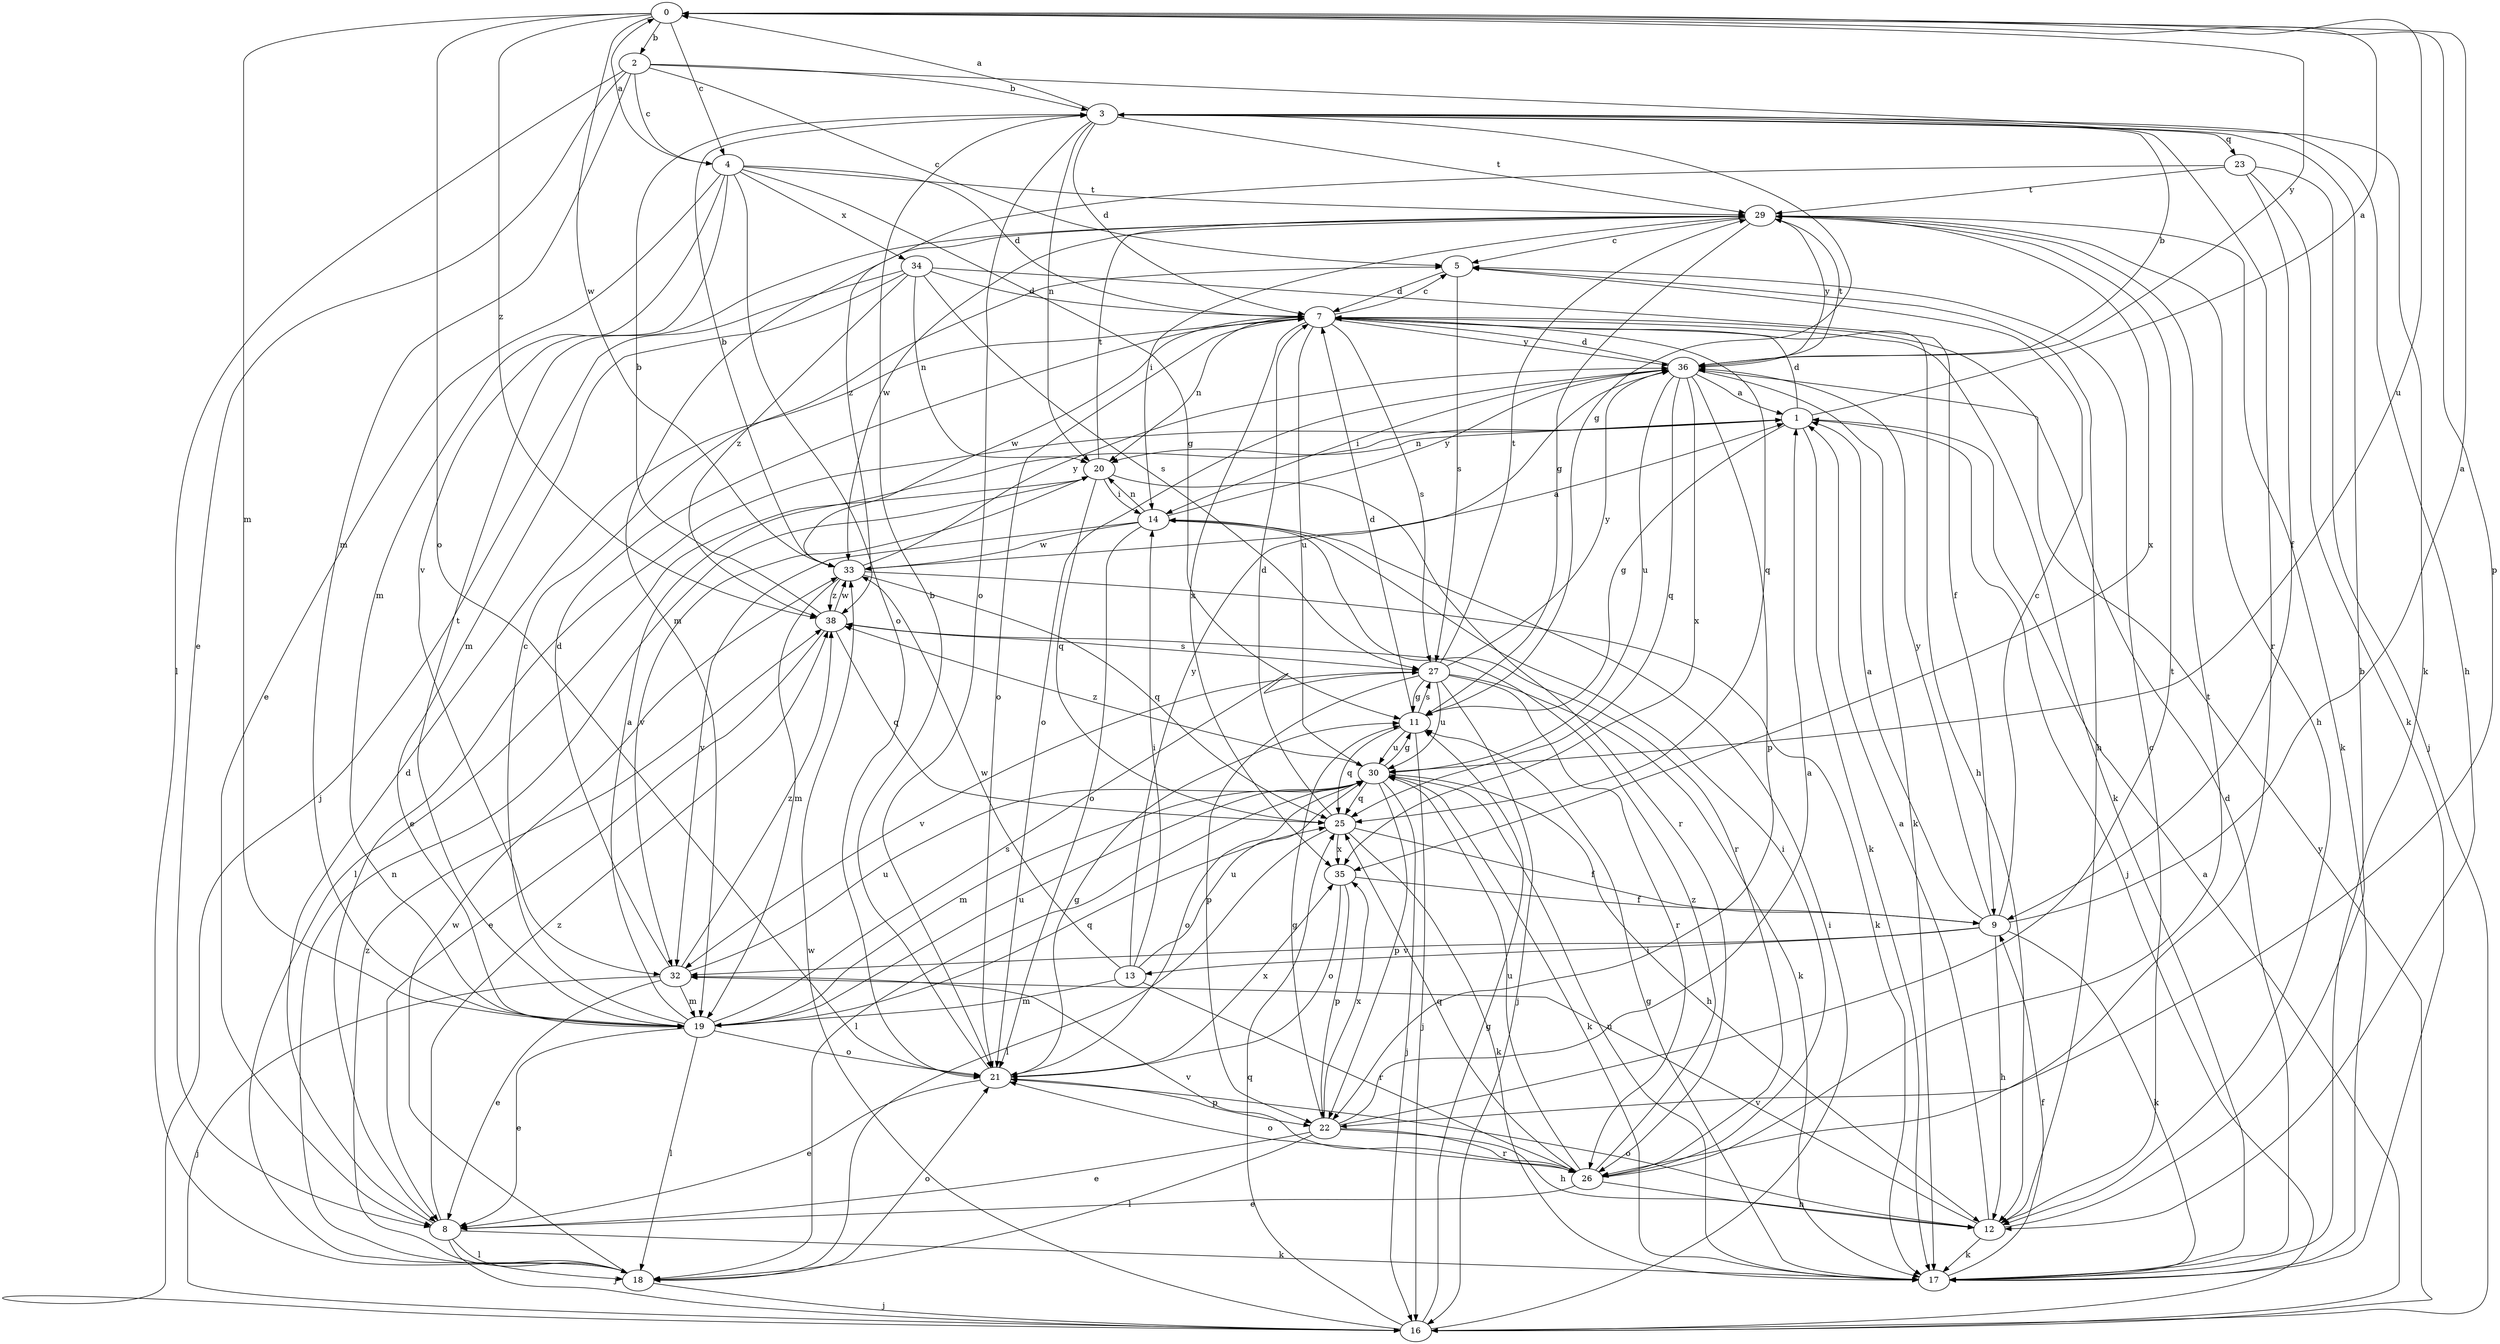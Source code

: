 strict digraph  {
0;
1;
2;
3;
4;
5;
7;
8;
9;
11;
12;
13;
14;
16;
17;
18;
19;
20;
21;
22;
23;
25;
26;
27;
29;
30;
32;
33;
34;
35;
36;
38;
0 -> 2  [label=b];
0 -> 4  [label=c];
0 -> 19  [label=m];
0 -> 21  [label=o];
0 -> 22  [label=p];
0 -> 30  [label=u];
0 -> 33  [label=w];
0 -> 36  [label=y];
0 -> 38  [label=z];
1 -> 0  [label=a];
1 -> 7  [label=d];
1 -> 8  [label=e];
1 -> 11  [label=g];
1 -> 16  [label=j];
1 -> 17  [label=k];
1 -> 20  [label=n];
2 -> 3  [label=b];
2 -> 4  [label=c];
2 -> 5  [label=c];
2 -> 8  [label=e];
2 -> 17  [label=k];
2 -> 18  [label=l];
2 -> 19  [label=m];
3 -> 0  [label=a];
3 -> 7  [label=d];
3 -> 11  [label=g];
3 -> 12  [label=h];
3 -> 20  [label=n];
3 -> 21  [label=o];
3 -> 23  [label=q];
3 -> 26  [label=r];
3 -> 29  [label=t];
4 -> 0  [label=a];
4 -> 7  [label=d];
4 -> 8  [label=e];
4 -> 11  [label=g];
4 -> 19  [label=m];
4 -> 21  [label=o];
4 -> 29  [label=t];
4 -> 32  [label=v];
4 -> 34  [label=x];
5 -> 7  [label=d];
5 -> 12  [label=h];
5 -> 27  [label=s];
7 -> 5  [label=c];
7 -> 12  [label=h];
7 -> 17  [label=k];
7 -> 20  [label=n];
7 -> 21  [label=o];
7 -> 25  [label=q];
7 -> 27  [label=s];
7 -> 30  [label=u];
7 -> 33  [label=w];
7 -> 35  [label=x];
7 -> 36  [label=y];
8 -> 7  [label=d];
8 -> 16  [label=j];
8 -> 17  [label=k];
8 -> 18  [label=l];
8 -> 38  [label=z];
9 -> 0  [label=a];
9 -> 1  [label=a];
9 -> 5  [label=c];
9 -> 12  [label=h];
9 -> 13  [label=i];
9 -> 17  [label=k];
9 -> 32  [label=v];
9 -> 36  [label=y];
11 -> 7  [label=d];
11 -> 16  [label=j];
11 -> 25  [label=q];
11 -> 27  [label=s];
11 -> 30  [label=u];
12 -> 1  [label=a];
12 -> 3  [label=b];
12 -> 5  [label=c];
12 -> 17  [label=k];
12 -> 21  [label=o];
12 -> 32  [label=v];
13 -> 14  [label=i];
13 -> 19  [label=m];
13 -> 26  [label=r];
13 -> 30  [label=u];
13 -> 33  [label=w];
13 -> 36  [label=y];
14 -> 20  [label=n];
14 -> 21  [label=o];
14 -> 26  [label=r];
14 -> 32  [label=v];
14 -> 33  [label=w];
14 -> 36  [label=y];
16 -> 1  [label=a];
16 -> 11  [label=g];
16 -> 14  [label=i];
16 -> 25  [label=q];
16 -> 33  [label=w];
16 -> 36  [label=y];
17 -> 7  [label=d];
17 -> 9  [label=f];
17 -> 11  [label=g];
17 -> 30  [label=u];
18 -> 16  [label=j];
18 -> 20  [label=n];
18 -> 21  [label=o];
18 -> 33  [label=w];
18 -> 38  [label=z];
19 -> 1  [label=a];
19 -> 5  [label=c];
19 -> 8  [label=e];
19 -> 18  [label=l];
19 -> 21  [label=o];
19 -> 25  [label=q];
19 -> 27  [label=s];
19 -> 29  [label=t];
19 -> 30  [label=u];
20 -> 14  [label=i];
20 -> 18  [label=l];
20 -> 25  [label=q];
20 -> 26  [label=r];
20 -> 29  [label=t];
20 -> 32  [label=v];
21 -> 3  [label=b];
21 -> 8  [label=e];
21 -> 11  [label=g];
21 -> 22  [label=p];
21 -> 35  [label=x];
22 -> 1  [label=a];
22 -> 8  [label=e];
22 -> 11  [label=g];
22 -> 12  [label=h];
22 -> 18  [label=l];
22 -> 26  [label=r];
22 -> 29  [label=t];
22 -> 35  [label=x];
23 -> 9  [label=f];
23 -> 16  [label=j];
23 -> 17  [label=k];
23 -> 29  [label=t];
23 -> 38  [label=z];
25 -> 7  [label=d];
25 -> 9  [label=f];
25 -> 17  [label=k];
25 -> 18  [label=l];
25 -> 35  [label=x];
26 -> 8  [label=e];
26 -> 12  [label=h];
26 -> 14  [label=i];
26 -> 21  [label=o];
26 -> 25  [label=q];
26 -> 29  [label=t];
26 -> 30  [label=u];
26 -> 32  [label=v];
26 -> 38  [label=z];
27 -> 11  [label=g];
27 -> 16  [label=j];
27 -> 17  [label=k];
27 -> 22  [label=p];
27 -> 26  [label=r];
27 -> 29  [label=t];
27 -> 30  [label=u];
27 -> 32  [label=v];
27 -> 36  [label=y];
29 -> 5  [label=c];
29 -> 11  [label=g];
29 -> 12  [label=h];
29 -> 14  [label=i];
29 -> 17  [label=k];
29 -> 19  [label=m];
29 -> 33  [label=w];
29 -> 35  [label=x];
29 -> 36  [label=y];
30 -> 11  [label=g];
30 -> 12  [label=h];
30 -> 16  [label=j];
30 -> 17  [label=k];
30 -> 18  [label=l];
30 -> 19  [label=m];
30 -> 21  [label=o];
30 -> 22  [label=p];
30 -> 25  [label=q];
30 -> 38  [label=z];
32 -> 7  [label=d];
32 -> 8  [label=e];
32 -> 16  [label=j];
32 -> 19  [label=m];
32 -> 30  [label=u];
32 -> 38  [label=z];
33 -> 1  [label=a];
33 -> 3  [label=b];
33 -> 17  [label=k];
33 -> 19  [label=m];
33 -> 25  [label=q];
33 -> 36  [label=y];
33 -> 38  [label=z];
34 -> 7  [label=d];
34 -> 9  [label=f];
34 -> 16  [label=j];
34 -> 19  [label=m];
34 -> 20  [label=n];
34 -> 27  [label=s];
34 -> 38  [label=z];
35 -> 9  [label=f];
35 -> 21  [label=o];
35 -> 22  [label=p];
36 -> 1  [label=a];
36 -> 3  [label=b];
36 -> 7  [label=d];
36 -> 14  [label=i];
36 -> 17  [label=k];
36 -> 21  [label=o];
36 -> 22  [label=p];
36 -> 25  [label=q];
36 -> 29  [label=t];
36 -> 30  [label=u];
36 -> 35  [label=x];
38 -> 3  [label=b];
38 -> 8  [label=e];
38 -> 25  [label=q];
38 -> 27  [label=s];
38 -> 33  [label=w];
}
